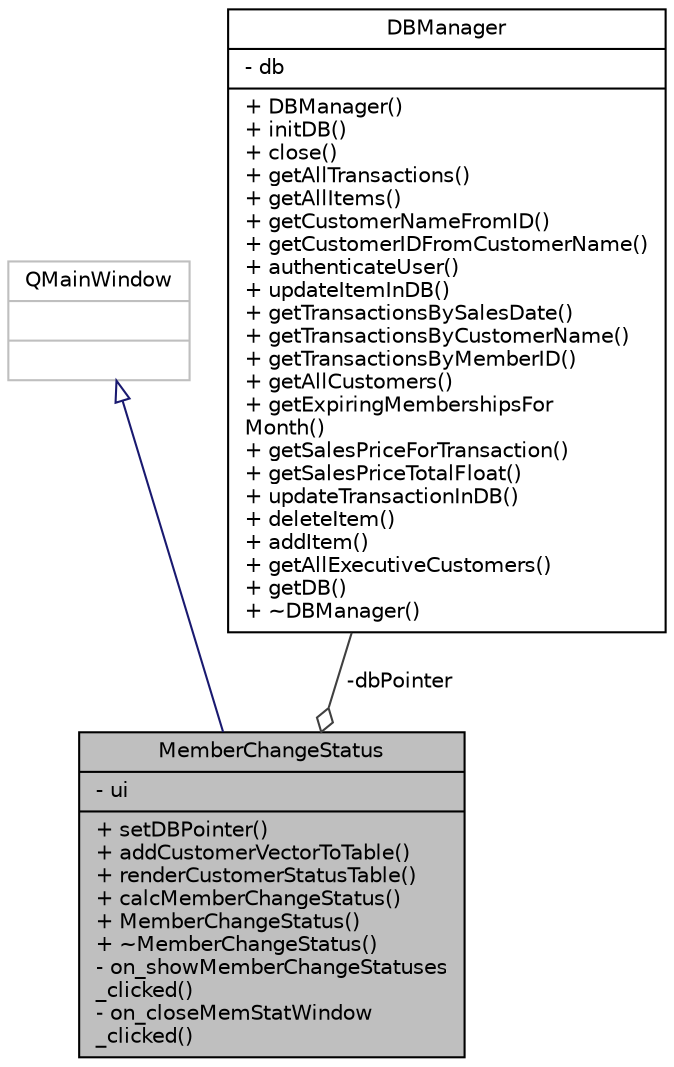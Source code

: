 digraph "MemberChangeStatus"
{
 // INTERACTIVE_SVG=YES
  bgcolor="transparent";
  edge [fontname="Helvetica",fontsize="10",labelfontname="Helvetica",labelfontsize="10"];
  node [fontname="Helvetica",fontsize="10",shape=record];
  Node2 [label="{MemberChangeStatus\n|- ui\l|+ setDBPointer()\l+ addCustomerVectorToTable()\l+ renderCustomerStatusTable()\l+ calcMemberChangeStatus()\l+ MemberChangeStatus()\l+ ~MemberChangeStatus()\l- on_showMemberChangeStatuses\l_clicked()\l- on_closeMemStatWindow\l_clicked()\l}",height=0.2,width=0.4,color="black", fillcolor="grey75", style="filled", fontcolor="black"];
  Node3 -> Node2 [dir="back",color="midnightblue",fontsize="10",style="solid",arrowtail="onormal",fontname="Helvetica"];
  Node3 [label="{QMainWindow\n||}",height=0.2,width=0.4,color="grey75"];
  Node4 -> Node2 [color="grey25",fontsize="10",style="solid",label=" -dbPointer" ,arrowhead="odiamond",fontname="Helvetica"];
  Node4 [label="{DBManager\n|- db\l|+ DBManager()\l+ initDB()\l+ close()\l+ getAllTransactions()\l+ getAllItems()\l+ getCustomerNameFromID()\l+ getCustomerIDFromCustomerName()\l+ authenticateUser()\l+ updateItemInDB()\l+ getTransactionsBySalesDate()\l+ getTransactionsByCustomerName()\l+ getTransactionsByMemberID()\l+ getAllCustomers()\l+ getExpiringMembershipsFor\lMonth()\l+ getSalesPriceForTransaction()\l+ getSalesPriceTotalFloat()\l+ updateTransactionInDB()\l+ deleteItem()\l+ addItem()\l+ getAllExecutiveCustomers()\l+ getDB()\l+ ~DBManager()\l}",height=0.2,width=0.4,color="black",URL="$class_d_b_manager.html"];
}
